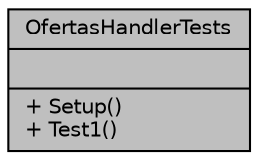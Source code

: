 digraph "OfertasHandlerTests"
{
 // INTERACTIVE_SVG=YES
 // LATEX_PDF_SIZE
  edge [fontname="Helvetica",fontsize="10",labelfontname="Helvetica",labelfontsize="10"];
  node [fontname="Helvetica",fontsize="10",shape=record];
  Node1 [label="{OfertasHandlerTests\n||+ Setup()\l+ Test1()\l}",height=0.2,width=0.4,color="black", fillcolor="grey75", style="filled", fontcolor="black",tooltip="Tests de la clase OfertasHandler"];
}

